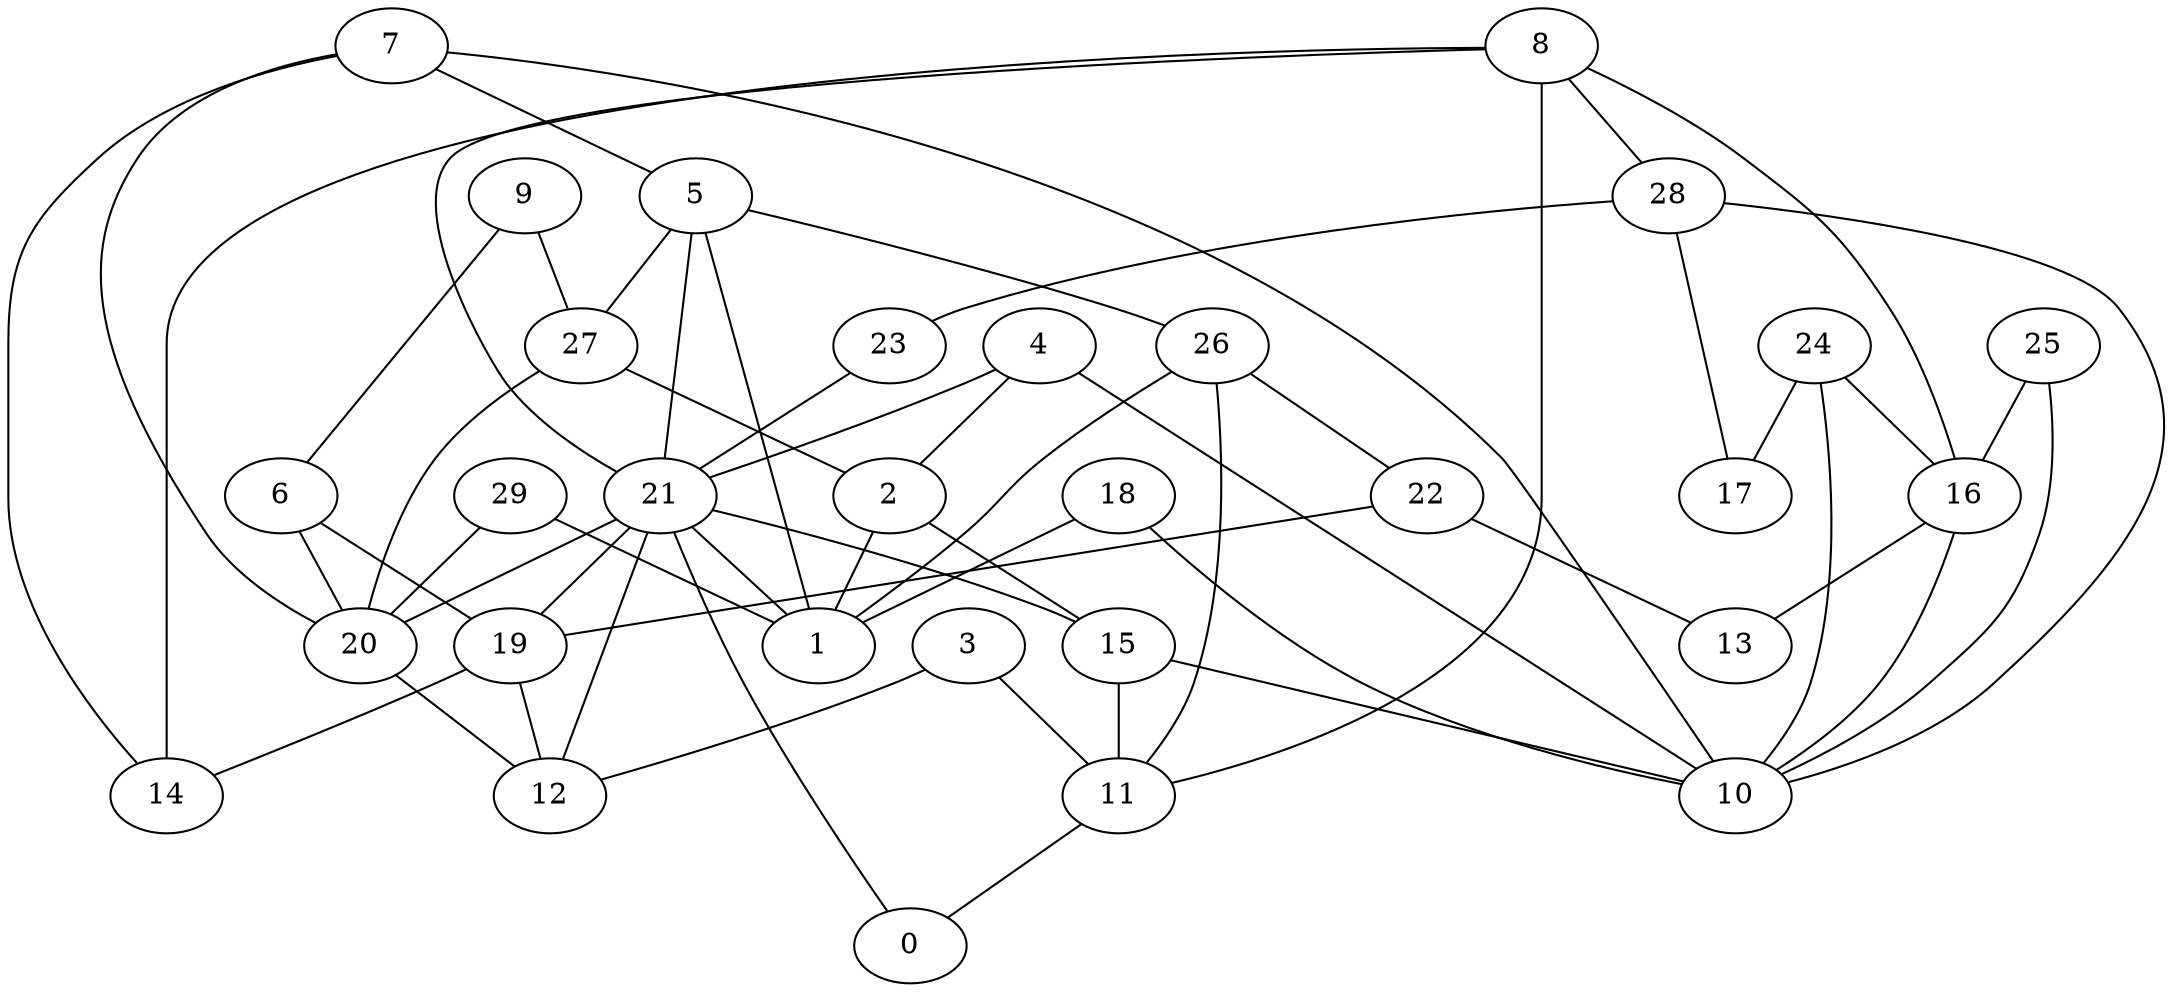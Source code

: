 digraph GG_graph {

subgraph G_graph {
edge [color = black]
"27" -> "20" [dir = none]
"27" -> "2" [dir = none]
"4" -> "2" [dir = none]
"4" -> "21" [dir = none]
"4" -> "10" [dir = none]
"19" -> "12" [dir = none]
"19" -> "14" [dir = none]
"18" -> "1" [dir = none]
"18" -> "10" [dir = none]
"11" -> "0" [dir = none]
"6" -> "20" [dir = none]
"6" -> "19" [dir = none]
"3" -> "11" [dir = none]
"3" -> "12" [dir = none]
"16" -> "10" [dir = none]
"16" -> "13" [dir = none]
"20" -> "12" [dir = none]
"15" -> "10" [dir = none]
"15" -> "11" [dir = none]
"29" -> "1" [dir = none]
"29" -> "20" [dir = none]
"7" -> "5" [dir = none]
"7" -> "10" [dir = none]
"7" -> "14" [dir = none]
"7" -> "20" [dir = none]
"28" -> "10" [dir = none]
"28" -> "23" [dir = none]
"28" -> "17" [dir = none]
"5" -> "27" [dir = none]
"5" -> "21" [dir = none]
"5" -> "1" [dir = none]
"5" -> "26" [dir = none]
"26" -> "22" [dir = none]
"26" -> "11" [dir = none]
"26" -> "1" [dir = none]
"22" -> "13" [dir = none]
"22" -> "19" [dir = none]
"9" -> "27" [dir = none]
"9" -> "6" [dir = none]
"8" -> "14" [dir = none]
"8" -> "16" [dir = none]
"8" -> "28" [dir = none]
"8" -> "11" [dir = none]
"8" -> "21" [dir = none]
"21" -> "19" [dir = none]
"21" -> "1" [dir = none]
"21" -> "15" [dir = none]
"21" -> "0" [dir = none]
"21" -> "12" [dir = none]
"21" -> "20" [dir = none]
"23" -> "21" [dir = none]
"24" -> "17" [dir = none]
"24" -> "10" [dir = none]
"24" -> "16" [dir = none]
"2" -> "15" [dir = none]
"2" -> "1" [dir = none]
"25" -> "10" [dir = none]
"25" -> "16" [dir = none]
}

}
